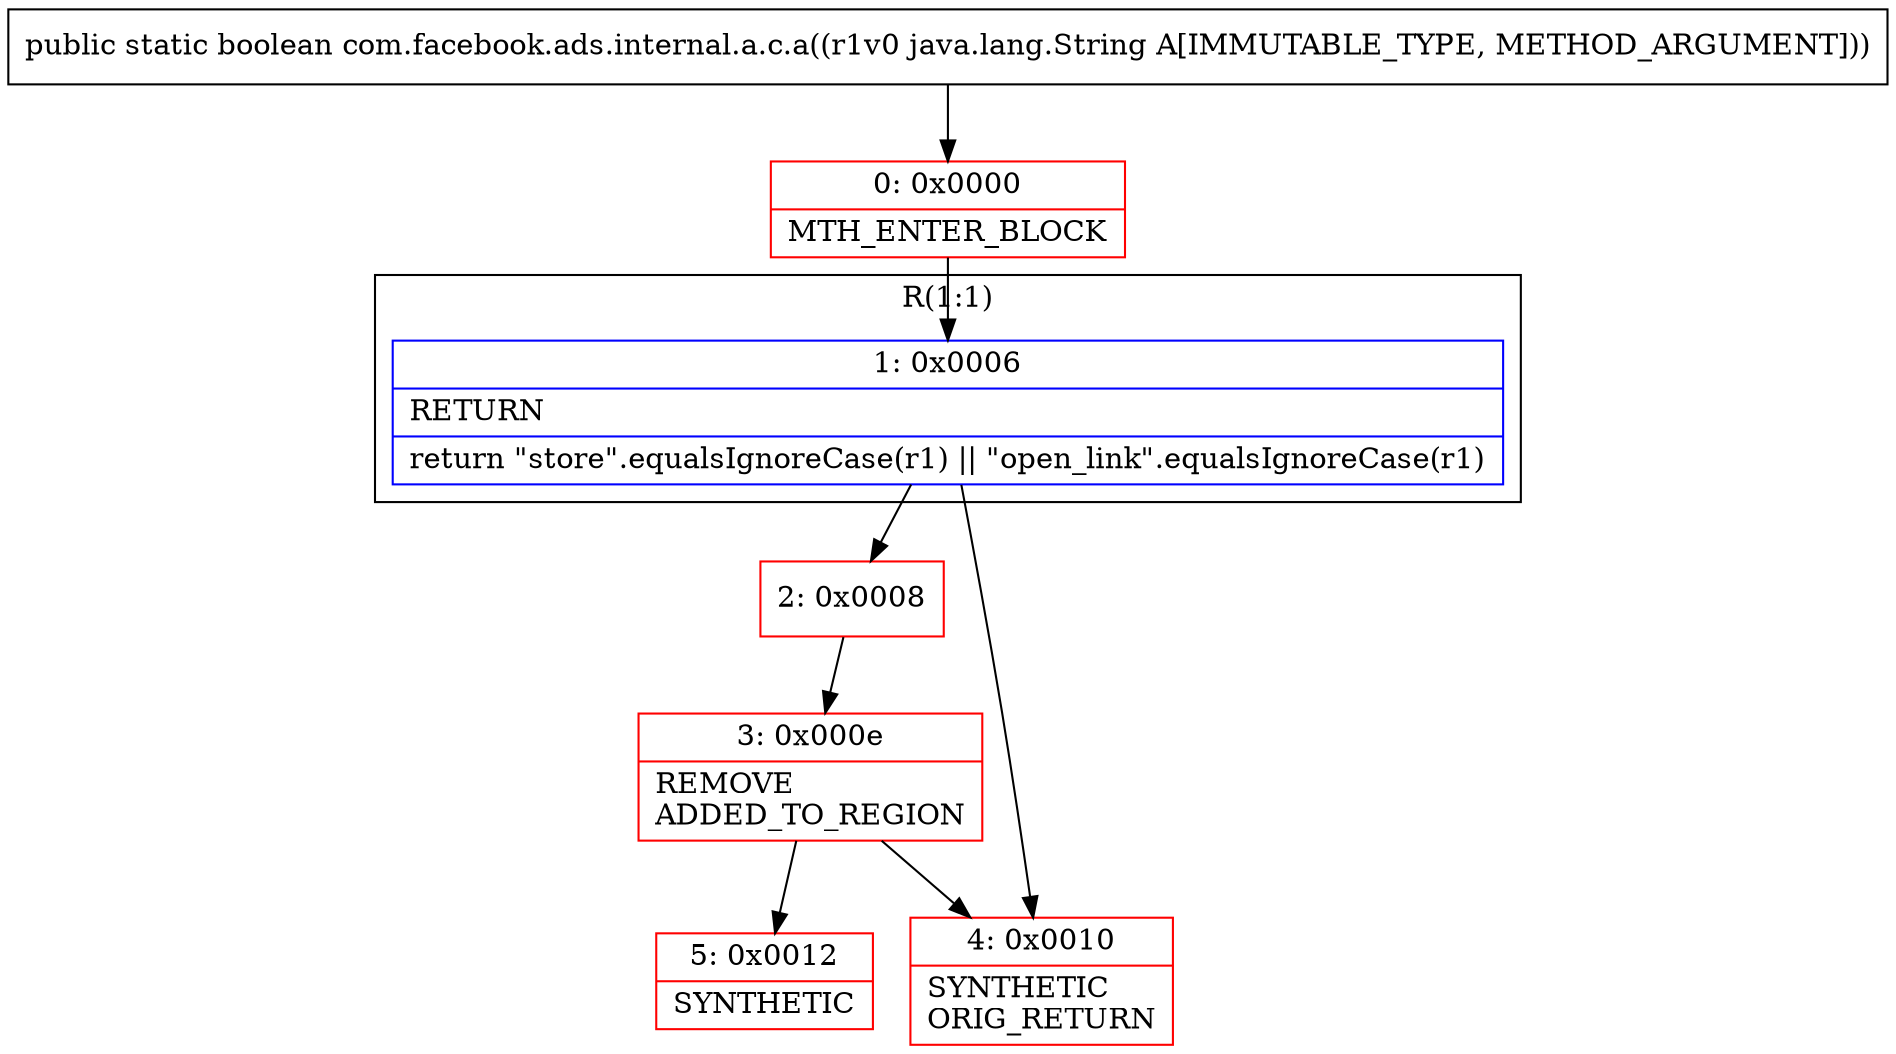 digraph "CFG forcom.facebook.ads.internal.a.c.a(Ljava\/lang\/String;)Z" {
subgraph cluster_Region_1379934360 {
label = "R(1:1)";
node [shape=record,color=blue];
Node_1 [shape=record,label="{1\:\ 0x0006|RETURN\l|return \"store\".equalsIgnoreCase(r1) \|\| \"open_link\".equalsIgnoreCase(r1)\l}"];
}
Node_0 [shape=record,color=red,label="{0\:\ 0x0000|MTH_ENTER_BLOCK\l}"];
Node_2 [shape=record,color=red,label="{2\:\ 0x0008}"];
Node_3 [shape=record,color=red,label="{3\:\ 0x000e|REMOVE\lADDED_TO_REGION\l}"];
Node_4 [shape=record,color=red,label="{4\:\ 0x0010|SYNTHETIC\lORIG_RETURN\l}"];
Node_5 [shape=record,color=red,label="{5\:\ 0x0012|SYNTHETIC\l}"];
MethodNode[shape=record,label="{public static boolean com.facebook.ads.internal.a.c.a((r1v0 java.lang.String A[IMMUTABLE_TYPE, METHOD_ARGUMENT])) }"];
MethodNode -> Node_0;
Node_1 -> Node_2;
Node_1 -> Node_4;
Node_0 -> Node_1;
Node_2 -> Node_3;
Node_3 -> Node_4;
Node_3 -> Node_5;
}

